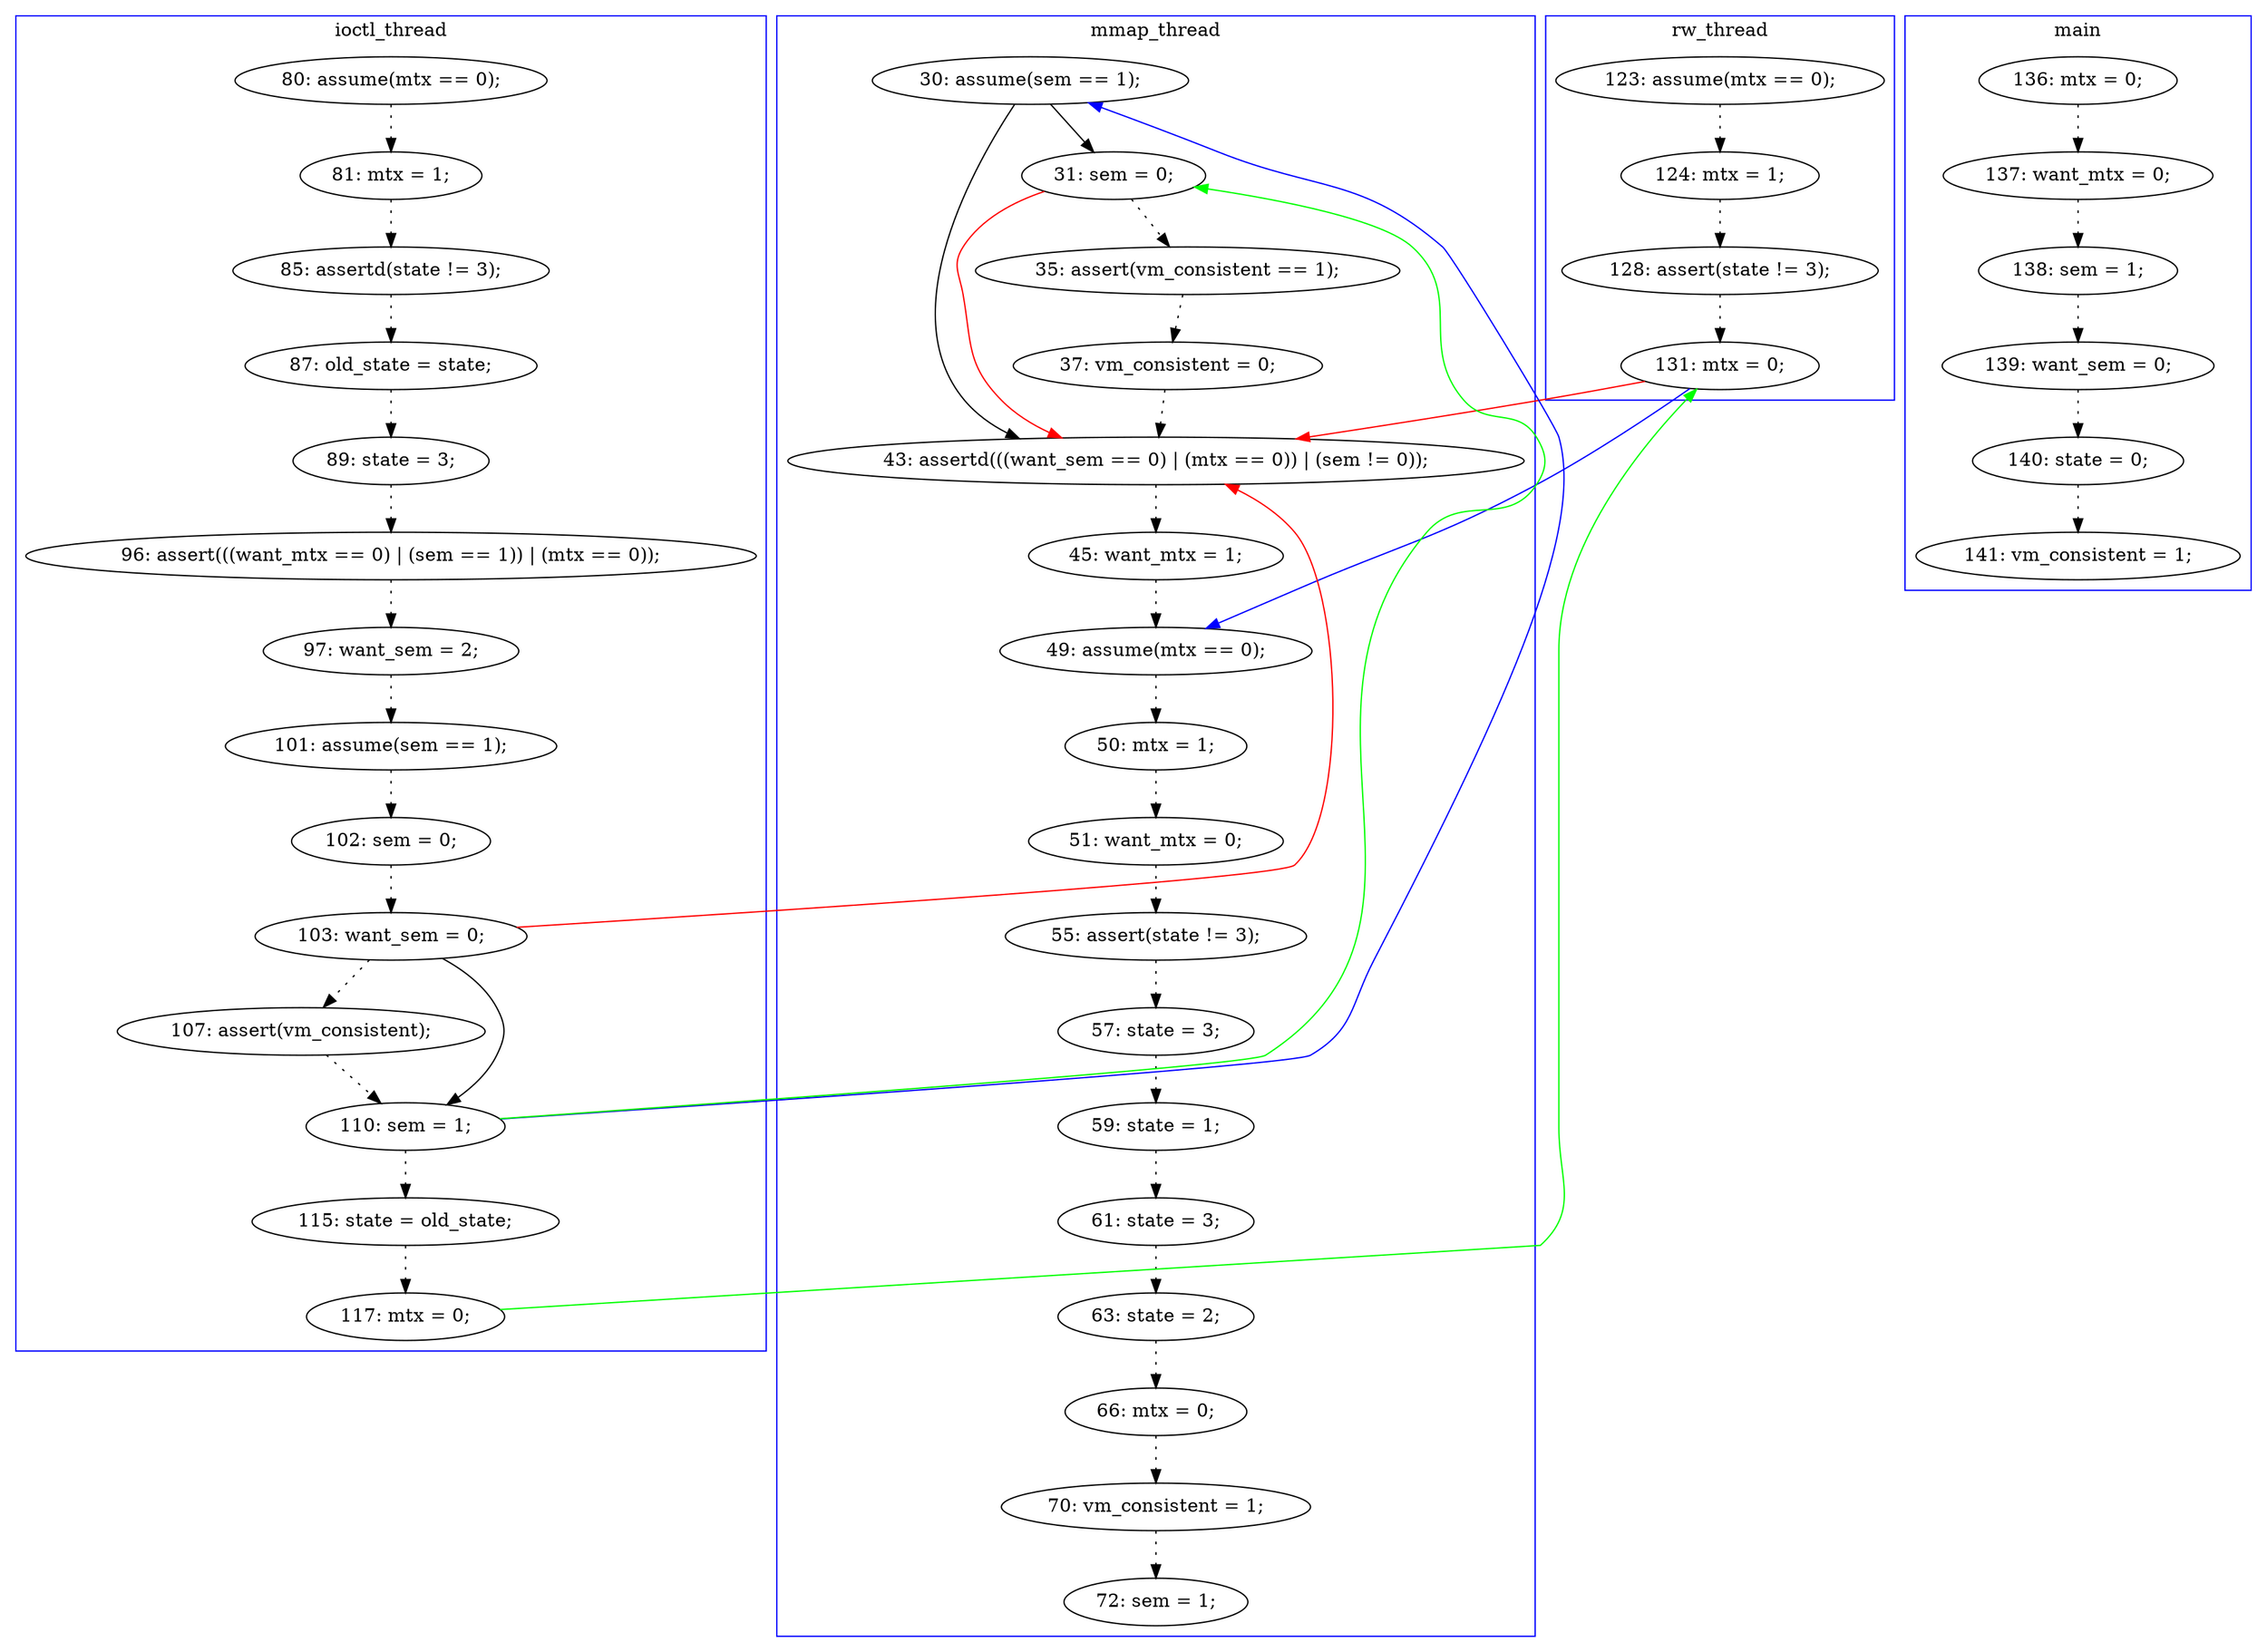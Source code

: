 digraph ProofObject {
	37 -> 38 [style = dotted, color = black]
	18 -> 19 [style = dotted, color = black]
	36 -> 39 [color = Blue, constraint = false]
	16 -> 18 [style = dotted, color = black]
	43 -> 44 [style = dotted, color = black]
	22 -> 23 [style = dotted, color = black]
	25 -> 26 [color = Black]
	22 -> 24 [color = Black]
	23 -> 24 [style = dotted, color = black]
	12 -> 13 [style = dotted, color = black]
	11 -> 12 [style = dotted, color = black]
	26 -> 37 [color = Red, constraint = false]
	2 -> 3 [style = dotted, color = black]
	45 -> 46 [style = dotted, color = black]
	24 -> 26 [color = Green, constraint = false]
	30 -> 32 [style = dotted, color = black]
	35 -> 36 [style = dotted, color = black]
	19 -> 20 [style = dotted, color = black]
	46 -> 48 [style = dotted, color = black]
	34 -> 35 [style = dotted, color = black]
	38 -> 39 [style = dotted, color = black]
	6 -> 7 [style = dotted, color = black]
	14 -> 16 [style = dotted, color = black]
	41 -> 42 [style = dotted, color = black]
	25 -> 37 [color = Black]
	5 -> 6 [style = dotted, color = black]
	36 -> 37 [color = Red, constraint = false]
	20 -> 21 [style = dotted, color = black]
	39 -> 40 [style = dotted, color = black]
	13 -> 14 [style = dotted, color = black]
	44 -> 45 [style = dotted, color = black]
	31 -> 36 [color = Green, constraint = false]
	40 -> 41 [style = dotted, color = black]
	24 -> 27 [style = dotted, color = black]
	49 -> 50 [style = dotted, color = black]
	42 -> 43 [style = dotted, color = black]
	24 -> 25 [color = Blue, constraint = false]
	26 -> 30 [style = dotted, color = black]
	32 -> 37 [style = dotted, color = black]
	21 -> 22 [style = dotted, color = black]
	22 -> 37 [color = Red, constraint = false]
	4 -> 5 [style = dotted, color = black]
	33 -> 34 [style = dotted, color = black]
	48 -> 49 [style = dotted, color = black]
	3 -> 4 [style = dotted, color = black]
	27 -> 31 [style = dotted, color = black]
	subgraph cluster0 {
		label = main
		color = blue
		3  [label = "137: want_mtx = 0;"]
		5  [label = "139: want_sem = 0;"]
		7  [label = "141: vm_consistent = 1;"]
		2  [label = "136: mtx = 0;"]
		4  [label = "138: sem = 1;"]
		6  [label = "140: state = 0;"]
	}
	subgraph cluster1 {
		label = mmap_thread
		color = blue
		40  [label = "50: mtx = 1;"]
		25  [label = "30: assume(sem == 1);"]
		32  [label = "37: vm_consistent = 0;"]
		44  [label = "59: state = 1;"]
		37  [label = "43: assertd(((want_sem == 0) | (mtx == 0)) | (sem != 0));"]
		43  [label = "57: state = 3;"]
		50  [label = "72: sem = 1;"]
		45  [label = "61: state = 3;"]
		48  [label = "66: mtx = 0;"]
		38  [label = "45: want_mtx = 1;"]
		41  [label = "51: want_mtx = 0;"]
		30  [label = "35: assert(vm_consistent == 1);"]
		39  [label = "49: assume(mtx == 0);"]
		46  [label = "63: state = 2;"]
		49  [label = "70: vm_consistent = 1;"]
		42  [label = "55: assert(state != 3);"]
		26  [label = "31: sem = 0;"]
	}
	subgraph cluster3 {
		label = rw_thread
		color = blue
		34  [label = "124: mtx = 1;"]
		36  [label = "131: mtx = 0;"]
		35  [label = "128: assert(state != 3);"]
		33  [label = "123: assume(mtx == 0);"]
	}
	subgraph cluster2 {
		label = ioctl_thread
		color = blue
		12  [label = "81: mtx = 1;"]
		21  [label = "102: sem = 0;"]
		19  [label = "97: want_sem = 2;"]
		24  [label = "110: sem = 1;"]
		18  [label = "96: assert(((want_mtx == 0) | (sem == 1)) | (mtx == 0));"]
		22  [label = "103: want_sem = 0;"]
		31  [label = "117: mtx = 0;"]
		14  [label = "87: old_state = state;"]
		20  [label = "101: assume(sem == 1);"]
		11  [label = "80: assume(mtx == 0);"]
		16  [label = "89: state = 3;"]
		27  [label = "115: state = old_state;"]
		23  [label = "107: assert(vm_consistent);"]
		13  [label = "85: assertd(state != 3);"]
	}
}